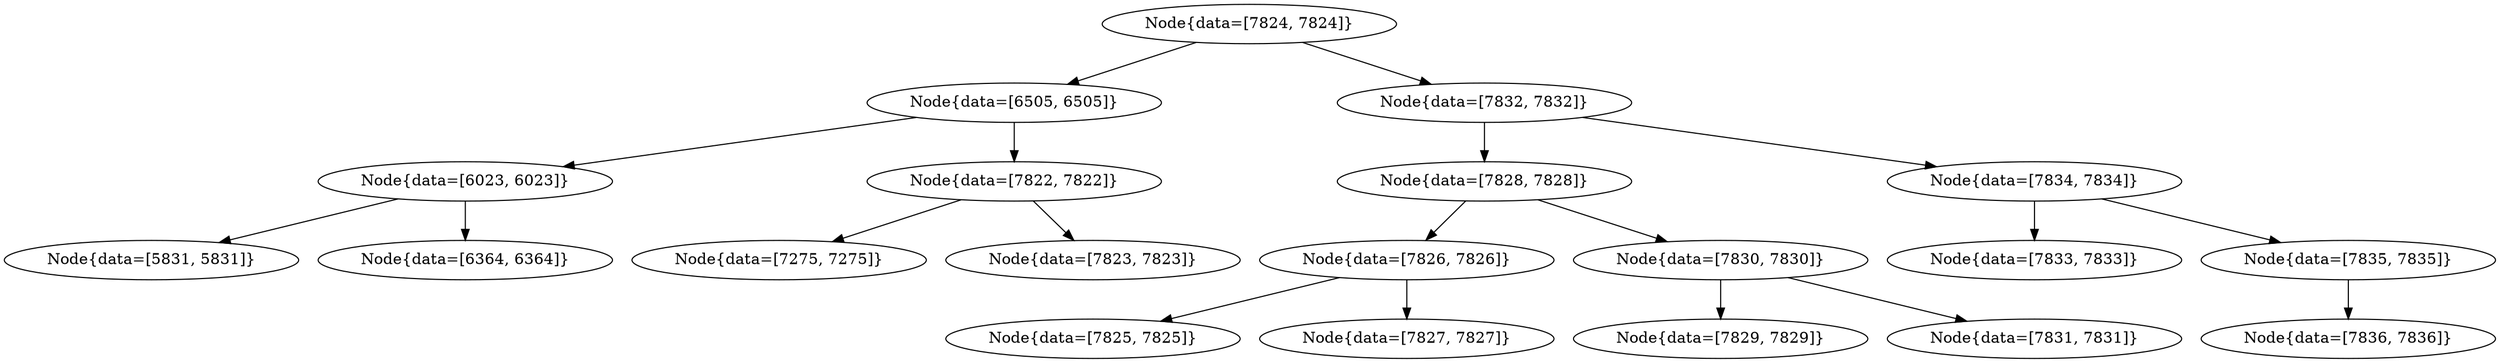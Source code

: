 digraph G{
734148737 [label="Node{data=[7824, 7824]}"]
734148737 -> 945495136
945495136 [label="Node{data=[6505, 6505]}"]
945495136 -> 1486020159
1486020159 [label="Node{data=[6023, 6023]}"]
1486020159 -> 739953112
739953112 [label="Node{data=[5831, 5831]}"]
1486020159 -> 380037866
380037866 [label="Node{data=[6364, 6364]}"]
945495136 -> 1987988546
1987988546 [label="Node{data=[7822, 7822]}"]
1987988546 -> 953354132
953354132 [label="Node{data=[7275, 7275]}"]
1987988546 -> 1123896671
1123896671 [label="Node{data=[7823, 7823]}"]
734148737 -> 1663901264
1663901264 [label="Node{data=[7832, 7832]}"]
1663901264 -> 1739932203
1739932203 [label="Node{data=[7828, 7828]}"]
1739932203 -> 1199179502
1199179502 [label="Node{data=[7826, 7826]}"]
1199179502 -> 1875193067
1875193067 [label="Node{data=[7825, 7825]}"]
1199179502 -> 1687249117
1687249117 [label="Node{data=[7827, 7827]}"]
1739932203 -> 704168574
704168574 [label="Node{data=[7830, 7830]}"]
704168574 -> 1042480345
1042480345 [label="Node{data=[7829, 7829]}"]
704168574 -> 2026257794
2026257794 [label="Node{data=[7831, 7831]}"]
1663901264 -> 389955023
389955023 [label="Node{data=[7834, 7834]}"]
389955023 -> 2017130084
2017130084 [label="Node{data=[7833, 7833]}"]
389955023 -> 1364658574
1364658574 [label="Node{data=[7835, 7835]}"]
1364658574 -> 414454795
414454795 [label="Node{data=[7836, 7836]}"]
}